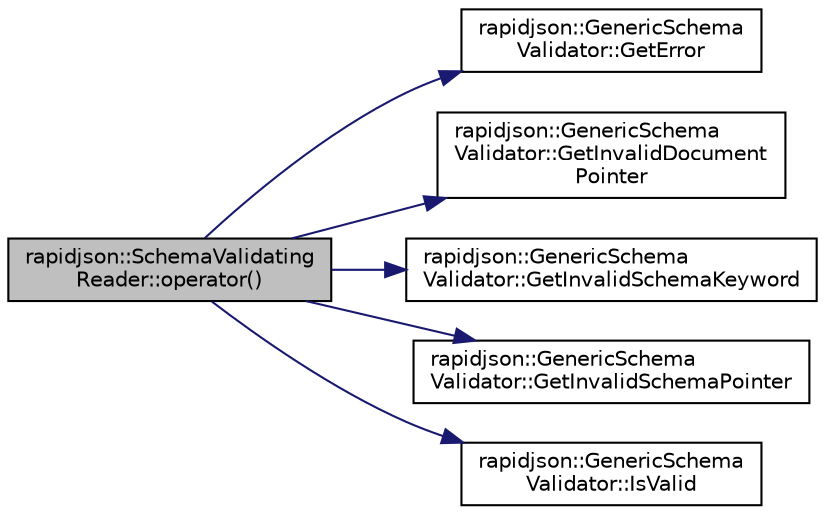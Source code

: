 digraph "rapidjson::SchemaValidatingReader::operator()"
{
 // INTERACTIVE_SVG=YES
 // LATEX_PDF_SIZE
  edge [fontname="Helvetica",fontsize="10",labelfontname="Helvetica",labelfontsize="10"];
  node [fontname="Helvetica",fontsize="10",shape=record];
  rankdir="LR";
  Node14 [label="rapidjson::SchemaValidating\lReader::operator()",height=0.2,width=0.4,color="black", fillcolor="grey75", style="filled", fontcolor="black",tooltip=" "];
  Node14 -> Node15 [color="midnightblue",fontsize="10",style="solid",fontname="Helvetica"];
  Node15 [label="rapidjson::GenericSchema\lValidator::GetError",height=0.2,width=0.4,color="black", fillcolor="white", style="filled",URL="$classrapidjson_1_1_generic_schema_validator.html#a422c16457e512835b0d0f64ec1c81ba2",tooltip="Gets the error object."];
  Node14 -> Node16 [color="midnightblue",fontsize="10",style="solid",fontname="Helvetica"];
  Node16 [label="rapidjson::GenericSchema\lValidator::GetInvalidDocument\lPointer",height=0.2,width=0.4,color="black", fillcolor="white", style="filled",URL="$classrapidjson_1_1_generic_schema_validator.html#a60dfb4a89593c8d3ca4c89a6202feb52",tooltip="Gets the JSON pointer pointed to the invalid value."];
  Node14 -> Node17 [color="midnightblue",fontsize="10",style="solid",fontname="Helvetica"];
  Node17 [label="rapidjson::GenericSchema\lValidator::GetInvalidSchemaKeyword",height=0.2,width=0.4,color="black", fillcolor="white", style="filled",URL="$classrapidjson_1_1_generic_schema_validator.html#a03bcd5497a574cffbd066d0aec2b5585",tooltip="Gets the keyword of invalid schema."];
  Node14 -> Node18 [color="midnightblue",fontsize="10",style="solid",fontname="Helvetica"];
  Node18 [label="rapidjson::GenericSchema\lValidator::GetInvalidSchemaPointer",height=0.2,width=0.4,color="black", fillcolor="white", style="filled",URL="$classrapidjson_1_1_generic_schema_validator.html#a3238efb9d9144c2d6577362d8dc5f61b",tooltip="Gets the JSON pointer pointed to the invalid schema."];
  Node14 -> Node19 [color="midnightblue",fontsize="10",style="solid",fontname="Helvetica"];
  Node19 [label="rapidjson::GenericSchema\lValidator::IsValid",height=0.2,width=0.4,color="black", fillcolor="white", style="filled",URL="$classrapidjson_1_1_generic_schema_validator.html#ad32a9ad31dbb588edaaf038ab053275b",tooltip="Checks whether the current state is valid."];
}

